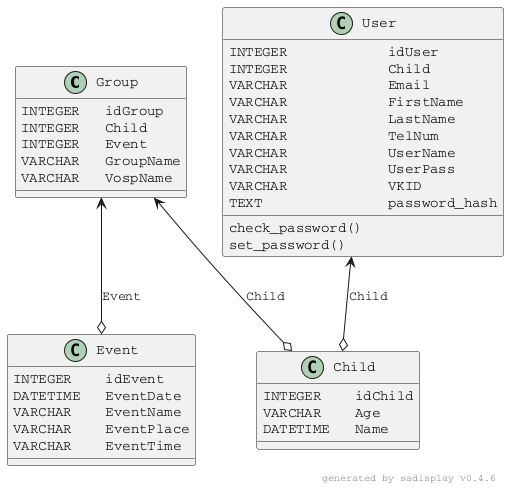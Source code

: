 @startuml

skinparam defaultFontName Courier

Class Group {
    INTEGER ★ idGroup  
    INTEGER ☆ Child    
    INTEGER ☆ Event    
    VARCHAR ⚪ GroupName
    VARCHAR ⚪ VospName 
}

Class User {
    INTEGER          ★ idUser       
    INTEGER          ☆ Child        
    VARCHAR          ⚪ Email        
    VARCHAR          ⚪ FirstName    
    VARCHAR          ⚪ LastName     
    VARCHAR          ⚪ TelNum       
    VARCHAR          ⚪ UserName     
    VARCHAR          ⚪ UserPass     
    VARCHAR          ⚪ VKID         
    TEXT             ⚪ password_hash
    check_password()                
    set_password()                  
}

Class Child {
    INTEGER  ★ idChild
    VARCHAR  ⚪ Age    
    DATETIME ⚪ Name   
}

Class Event {
    INTEGER  ★ idEvent   
    DATETIME ⚪ EventDate 
    VARCHAR  ⚪ EventName 
    VARCHAR  ⚪ EventPlace
    VARCHAR  ⚪ EventTime 
}

Group <--o Child: Child

Group <--o Event: Event

User <--o Child: Child

right footer generated by sadisplay v0.4.6

@enduml